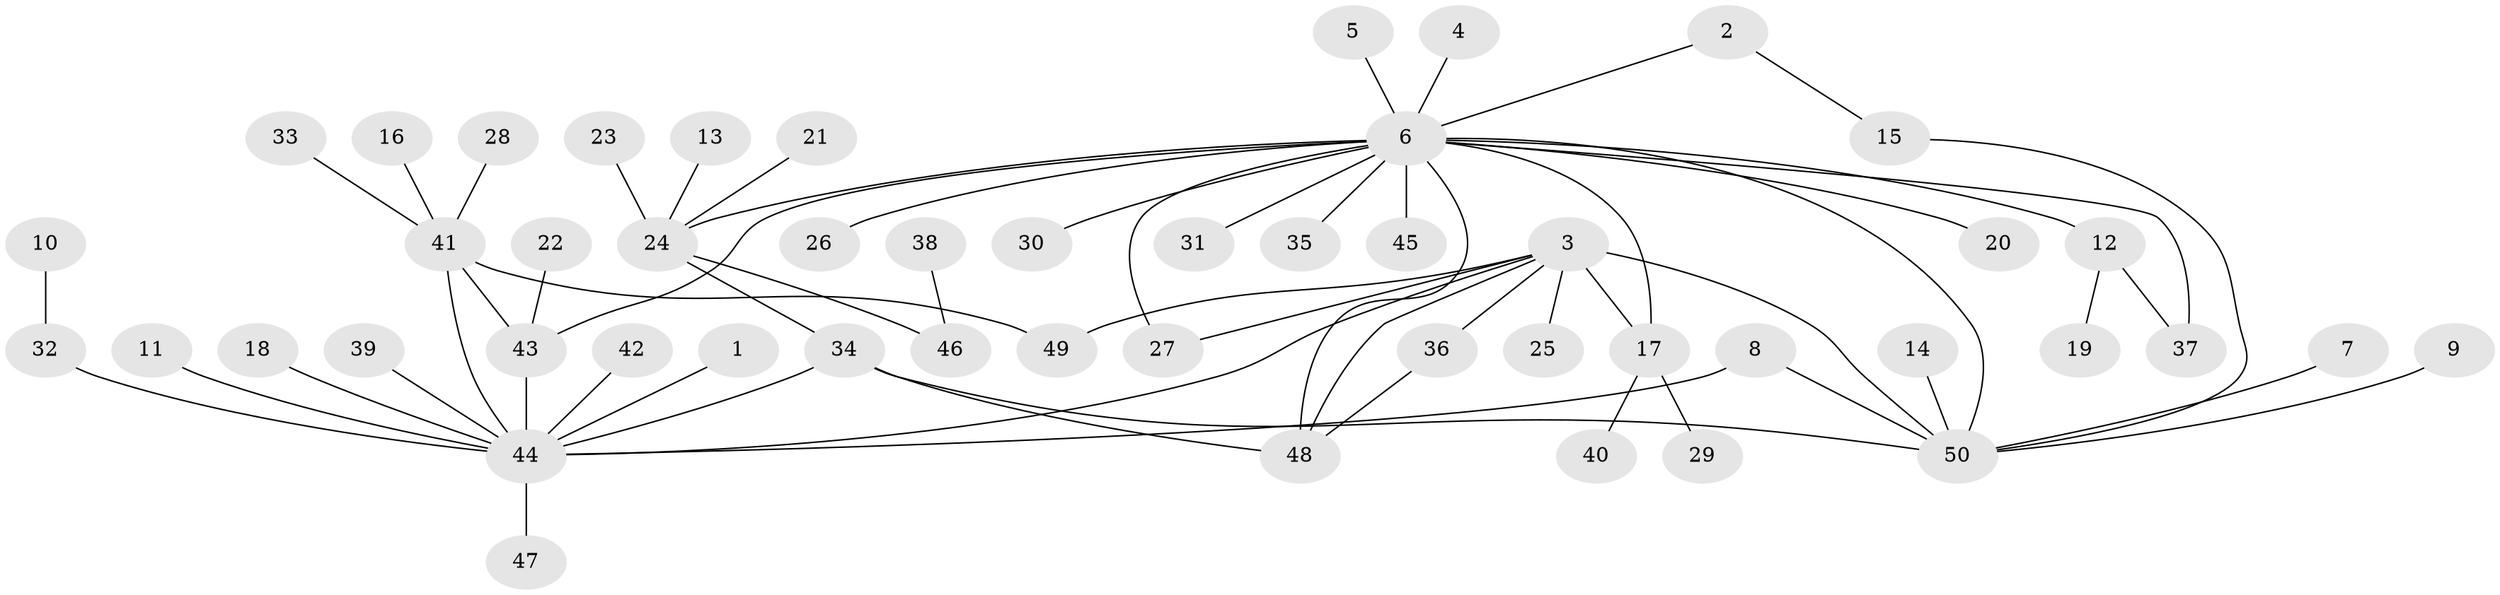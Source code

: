 // original degree distribution, {10: 0.020202020202020204, 14: 0.010101010101010102, 6: 0.020202020202020204, 4: 0.04040404040404041, 1: 0.5656565656565656, 2: 0.23232323232323232, 20: 0.010101010101010102, 7: 0.010101010101010102, 3: 0.0707070707070707, 9: 0.010101010101010102, 5: 0.010101010101010102}
// Generated by graph-tools (version 1.1) at 2025/01/03/09/25 03:01:44]
// undirected, 50 vertices, 62 edges
graph export_dot {
graph [start="1"]
  node [color=gray90,style=filled];
  1;
  2;
  3;
  4;
  5;
  6;
  7;
  8;
  9;
  10;
  11;
  12;
  13;
  14;
  15;
  16;
  17;
  18;
  19;
  20;
  21;
  22;
  23;
  24;
  25;
  26;
  27;
  28;
  29;
  30;
  31;
  32;
  33;
  34;
  35;
  36;
  37;
  38;
  39;
  40;
  41;
  42;
  43;
  44;
  45;
  46;
  47;
  48;
  49;
  50;
  1 -- 44 [weight=1.0];
  2 -- 6 [weight=1.0];
  2 -- 15 [weight=1.0];
  3 -- 17 [weight=1.0];
  3 -- 25 [weight=1.0];
  3 -- 27 [weight=2.0];
  3 -- 36 [weight=1.0];
  3 -- 44 [weight=1.0];
  3 -- 48 [weight=1.0];
  3 -- 49 [weight=1.0];
  3 -- 50 [weight=1.0];
  4 -- 6 [weight=1.0];
  5 -- 6 [weight=1.0];
  6 -- 12 [weight=1.0];
  6 -- 17 [weight=1.0];
  6 -- 20 [weight=1.0];
  6 -- 24 [weight=1.0];
  6 -- 26 [weight=1.0];
  6 -- 27 [weight=1.0];
  6 -- 30 [weight=1.0];
  6 -- 31 [weight=1.0];
  6 -- 35 [weight=1.0];
  6 -- 37 [weight=1.0];
  6 -- 43 [weight=1.0];
  6 -- 45 [weight=1.0];
  6 -- 48 [weight=1.0];
  6 -- 50 [weight=1.0];
  7 -- 50 [weight=1.0];
  8 -- 44 [weight=1.0];
  8 -- 50 [weight=1.0];
  9 -- 50 [weight=1.0];
  10 -- 32 [weight=1.0];
  11 -- 44 [weight=1.0];
  12 -- 19 [weight=1.0];
  12 -- 37 [weight=1.0];
  13 -- 24 [weight=1.0];
  14 -- 50 [weight=1.0];
  15 -- 50 [weight=1.0];
  16 -- 41 [weight=1.0];
  17 -- 29 [weight=1.0];
  17 -- 40 [weight=1.0];
  18 -- 44 [weight=1.0];
  21 -- 24 [weight=1.0];
  22 -- 43 [weight=1.0];
  23 -- 24 [weight=1.0];
  24 -- 34 [weight=1.0];
  24 -- 46 [weight=1.0];
  28 -- 41 [weight=1.0];
  32 -- 44 [weight=1.0];
  33 -- 41 [weight=1.0];
  34 -- 44 [weight=1.0];
  34 -- 48 [weight=1.0];
  34 -- 50 [weight=1.0];
  36 -- 48 [weight=1.0];
  38 -- 46 [weight=1.0];
  39 -- 44 [weight=1.0];
  41 -- 43 [weight=1.0];
  41 -- 44 [weight=1.0];
  41 -- 49 [weight=1.0];
  42 -- 44 [weight=1.0];
  43 -- 44 [weight=1.0];
  44 -- 47 [weight=1.0];
}
